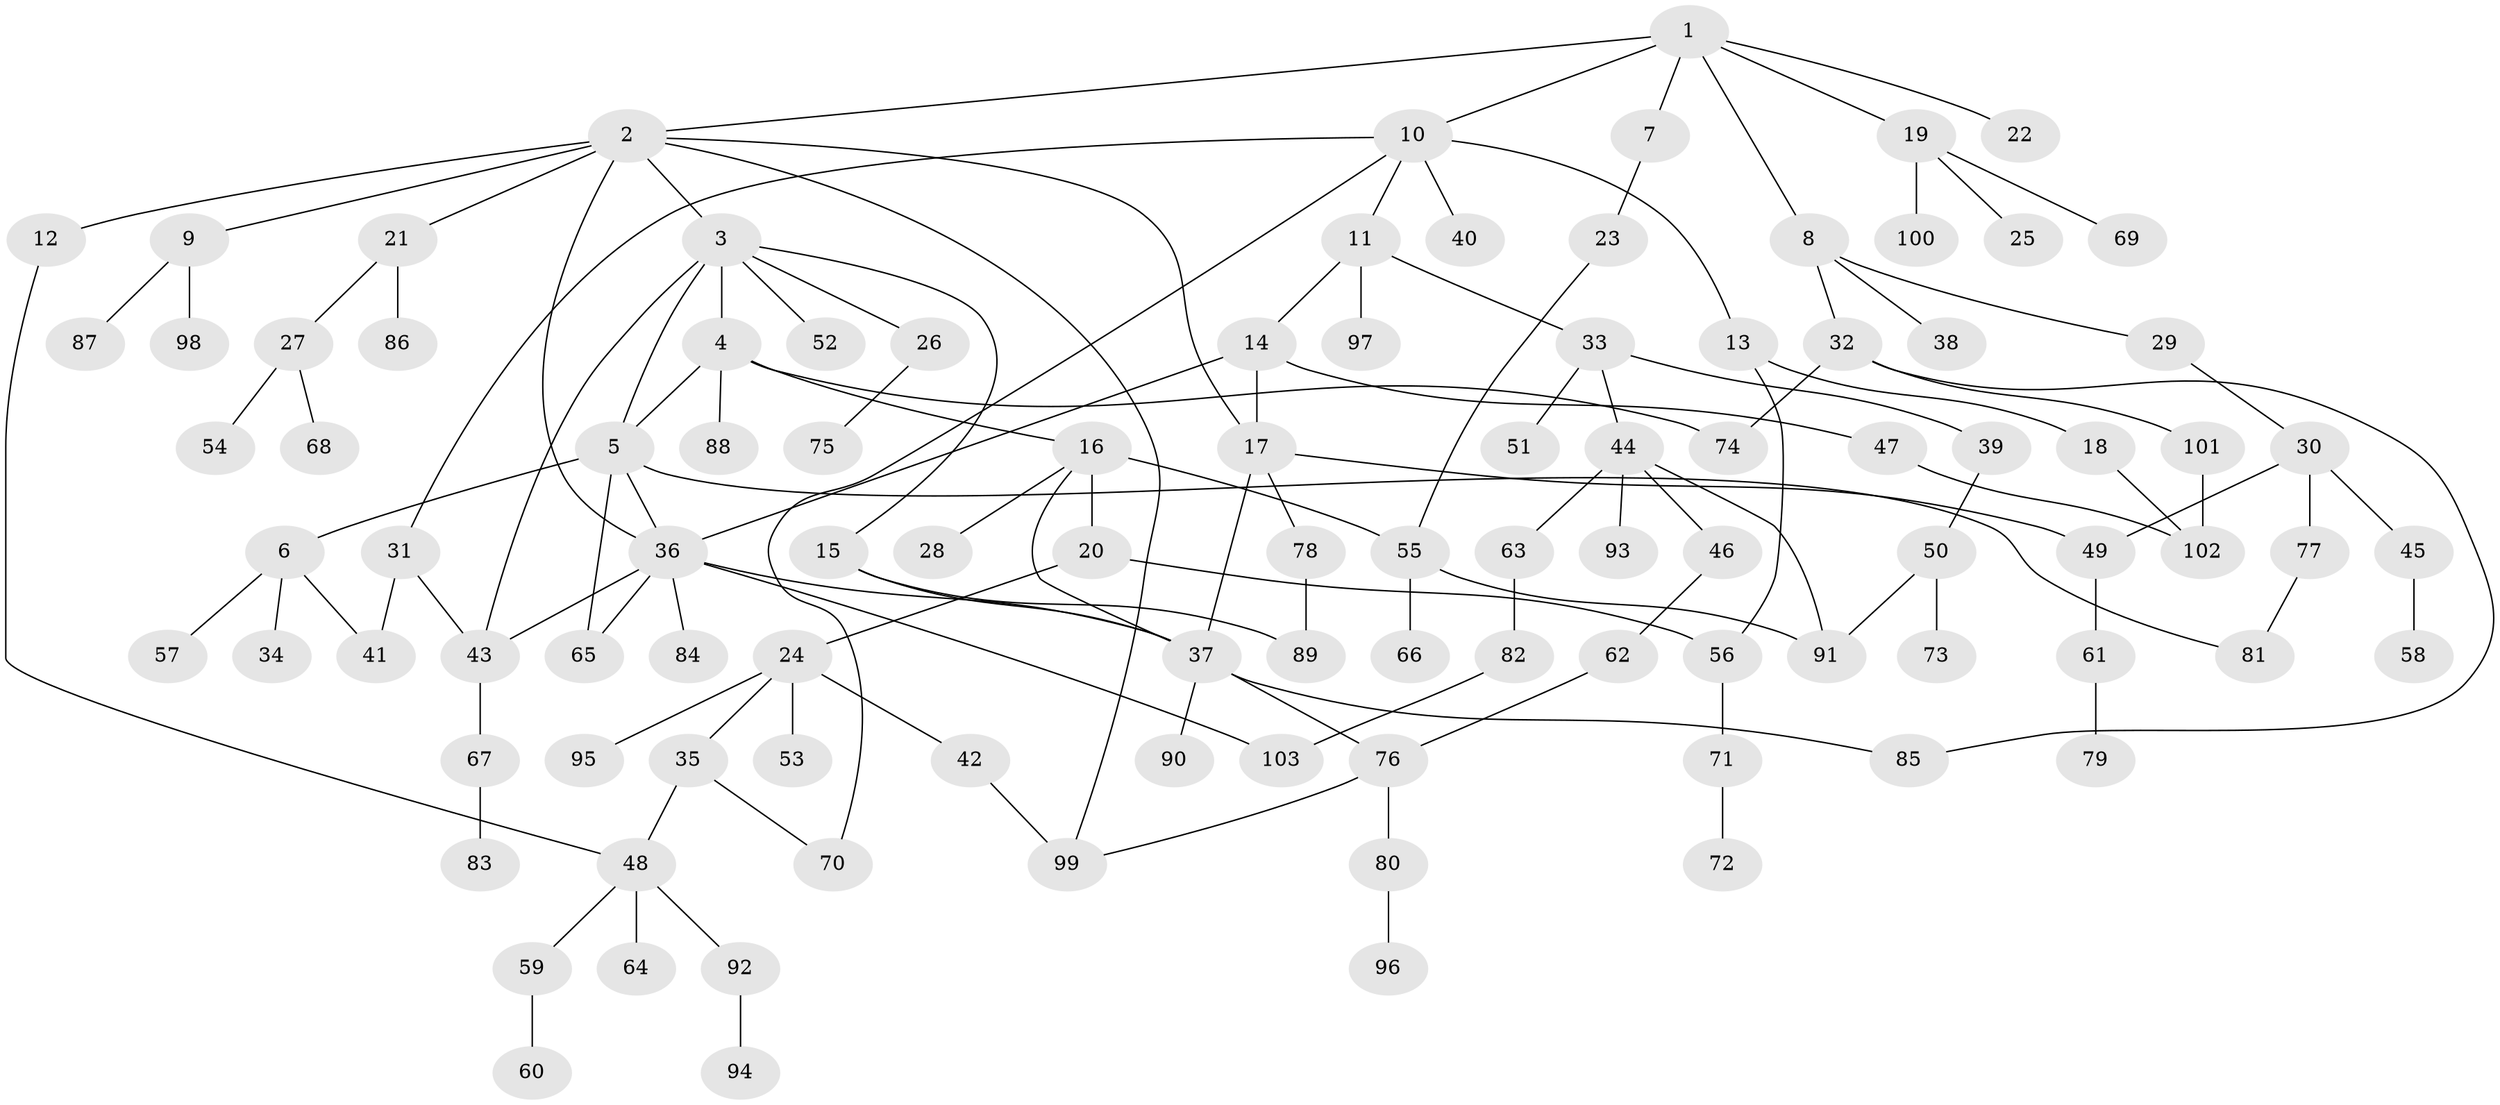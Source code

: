 // Generated by graph-tools (version 1.1) at 2025/42/03/09/25 04:42:54]
// undirected, 103 vertices, 130 edges
graph export_dot {
graph [start="1"]
  node [color=gray90,style=filled];
  1;
  2;
  3;
  4;
  5;
  6;
  7;
  8;
  9;
  10;
  11;
  12;
  13;
  14;
  15;
  16;
  17;
  18;
  19;
  20;
  21;
  22;
  23;
  24;
  25;
  26;
  27;
  28;
  29;
  30;
  31;
  32;
  33;
  34;
  35;
  36;
  37;
  38;
  39;
  40;
  41;
  42;
  43;
  44;
  45;
  46;
  47;
  48;
  49;
  50;
  51;
  52;
  53;
  54;
  55;
  56;
  57;
  58;
  59;
  60;
  61;
  62;
  63;
  64;
  65;
  66;
  67;
  68;
  69;
  70;
  71;
  72;
  73;
  74;
  75;
  76;
  77;
  78;
  79;
  80;
  81;
  82;
  83;
  84;
  85;
  86;
  87;
  88;
  89;
  90;
  91;
  92;
  93;
  94;
  95;
  96;
  97;
  98;
  99;
  100;
  101;
  102;
  103;
  1 -- 2;
  1 -- 7;
  1 -- 8;
  1 -- 10;
  1 -- 19;
  1 -- 22;
  2 -- 3;
  2 -- 9;
  2 -- 12;
  2 -- 17;
  2 -- 21;
  2 -- 36;
  2 -- 99;
  3 -- 4;
  3 -- 5;
  3 -- 15;
  3 -- 26;
  3 -- 52;
  3 -- 43;
  4 -- 16;
  4 -- 88;
  4 -- 5;
  4 -- 74;
  5 -- 6;
  5 -- 36;
  5 -- 81;
  5 -- 65;
  6 -- 34;
  6 -- 57;
  6 -- 41;
  7 -- 23;
  8 -- 29;
  8 -- 32;
  8 -- 38;
  9 -- 87;
  9 -- 98;
  10 -- 11;
  10 -- 13;
  10 -- 31;
  10 -- 40;
  10 -- 70;
  11 -- 14;
  11 -- 33;
  11 -- 97;
  12 -- 48;
  13 -- 18;
  13 -- 56;
  14 -- 47;
  14 -- 36;
  14 -- 17;
  15 -- 89;
  15 -- 37;
  16 -- 20;
  16 -- 28;
  16 -- 55;
  16 -- 37;
  17 -- 37;
  17 -- 49;
  17 -- 78;
  18 -- 102;
  19 -- 25;
  19 -- 69;
  19 -- 100;
  20 -- 24;
  20 -- 56;
  21 -- 27;
  21 -- 86;
  23 -- 55;
  24 -- 35;
  24 -- 42;
  24 -- 53;
  24 -- 95;
  26 -- 75;
  27 -- 54;
  27 -- 68;
  29 -- 30;
  30 -- 45;
  30 -- 77;
  30 -- 49;
  31 -- 41;
  31 -- 43;
  32 -- 74;
  32 -- 101;
  32 -- 85;
  33 -- 39;
  33 -- 44;
  33 -- 51;
  35 -- 70;
  35 -- 48;
  36 -- 43;
  36 -- 65;
  36 -- 84;
  36 -- 103;
  36 -- 37;
  37 -- 76;
  37 -- 85;
  37 -- 90;
  39 -- 50;
  42 -- 99;
  43 -- 67;
  44 -- 46;
  44 -- 63;
  44 -- 93;
  44 -- 91;
  45 -- 58;
  46 -- 62;
  47 -- 102;
  48 -- 59;
  48 -- 64;
  48 -- 92;
  49 -- 61;
  50 -- 73;
  50 -- 91;
  55 -- 66;
  55 -- 91;
  56 -- 71;
  59 -- 60;
  61 -- 79;
  62 -- 76;
  63 -- 82;
  67 -- 83;
  71 -- 72;
  76 -- 80;
  76 -- 99;
  77 -- 81;
  78 -- 89;
  80 -- 96;
  82 -- 103;
  92 -- 94;
  101 -- 102;
}
